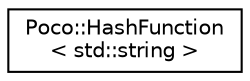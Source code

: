 digraph "Graphical Class Hierarchy"
{
 // LATEX_PDF_SIZE
  edge [fontname="Helvetica",fontsize="10",labelfontname="Helvetica",labelfontsize="10"];
  node [fontname="Helvetica",fontsize="10",shape=record];
  rankdir="LR";
  Node0 [label="Poco::HashFunction\l\< std::string \>",height=0.2,width=0.4,color="black", fillcolor="white", style="filled",URL="$structPoco_1_1HashFunction_3_01std_1_1string_01_4.html",tooltip="A generic hash function."];
}
